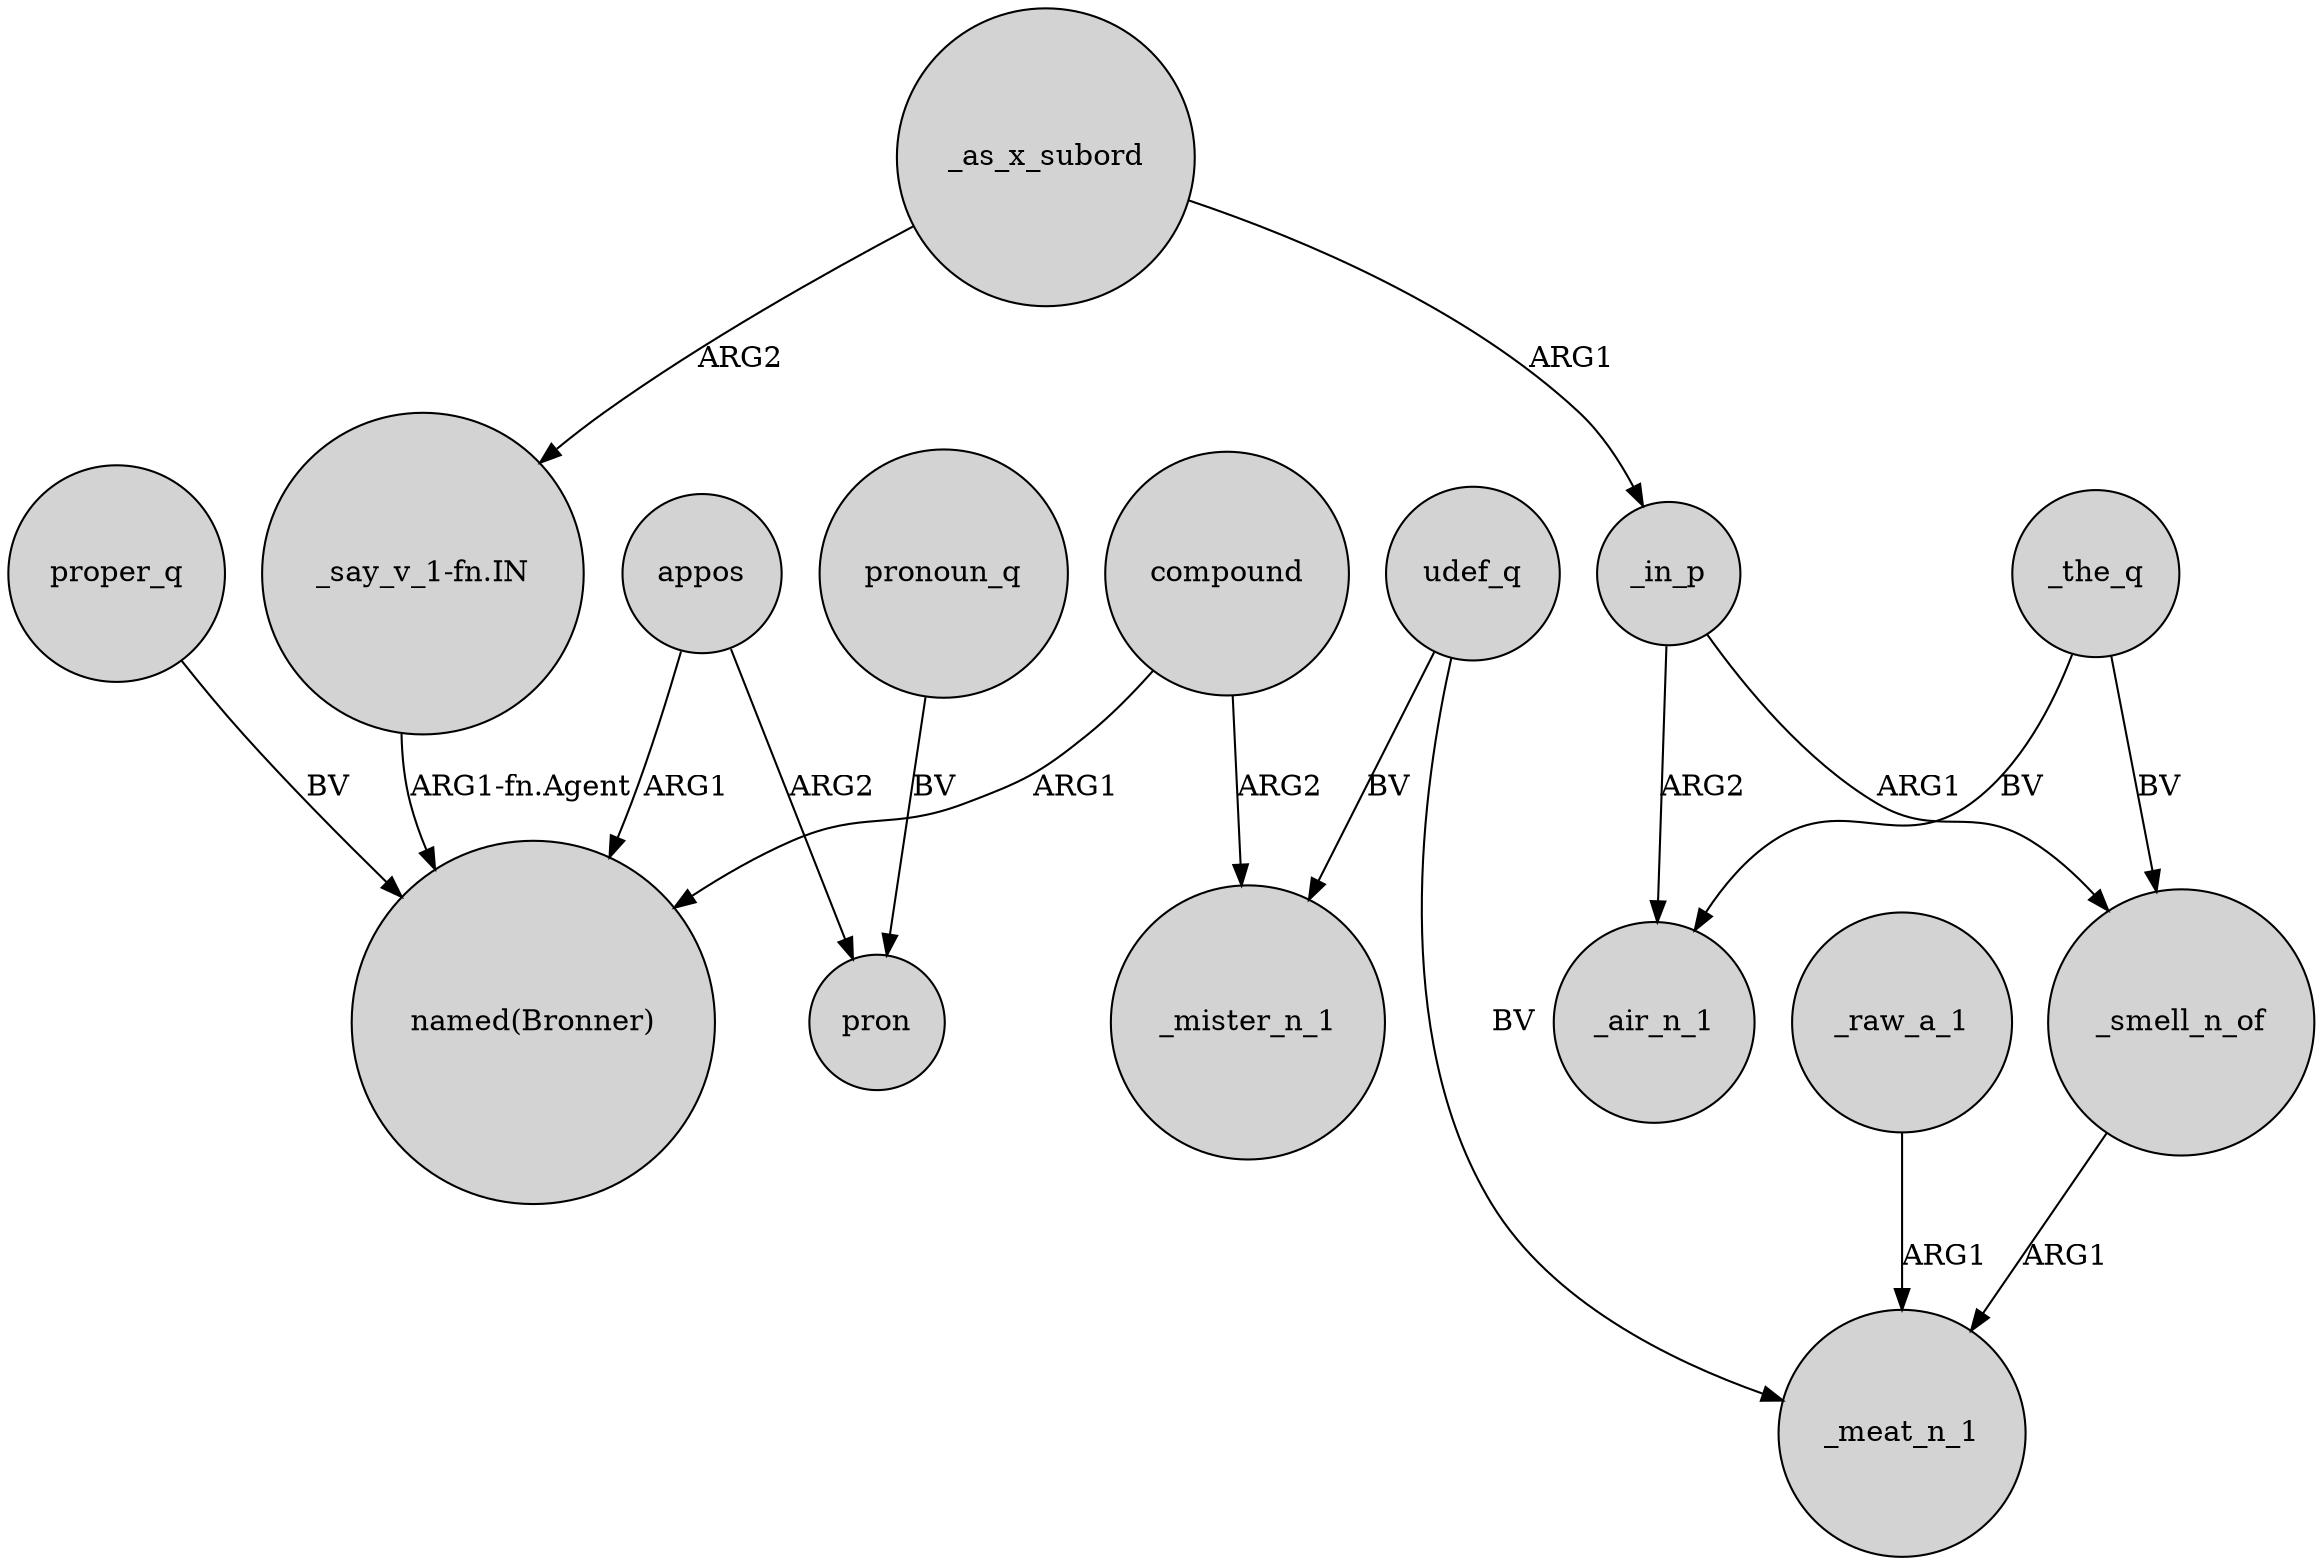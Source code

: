 digraph {
	node [shape=circle style=filled]
	_as_x_subord -> "_say_v_1-fn.IN" [label=ARG2]
	udef_q -> _mister_n_1 [label=BV]
	_smell_n_of -> _meat_n_1 [label=ARG1]
	_as_x_subord -> _in_p [label=ARG1]
	appos -> pron [label=ARG2]
	_in_p -> _smell_n_of [label=ARG1]
	appos -> "named(Bronner)" [label=ARG1]
	compound -> _mister_n_1 [label=ARG2]
	_the_q -> _smell_n_of [label=BV]
	"_say_v_1-fn.IN" -> "named(Bronner)" [label="ARG1-fn.Agent"]
	udef_q -> _meat_n_1 [label=BV]
	_raw_a_1 -> _meat_n_1 [label=ARG1]
	_in_p -> _air_n_1 [label=ARG2]
	_the_q -> _air_n_1 [label=BV]
	proper_q -> "named(Bronner)" [label=BV]
	compound -> "named(Bronner)" [label=ARG1]
	pronoun_q -> pron [label=BV]
}
